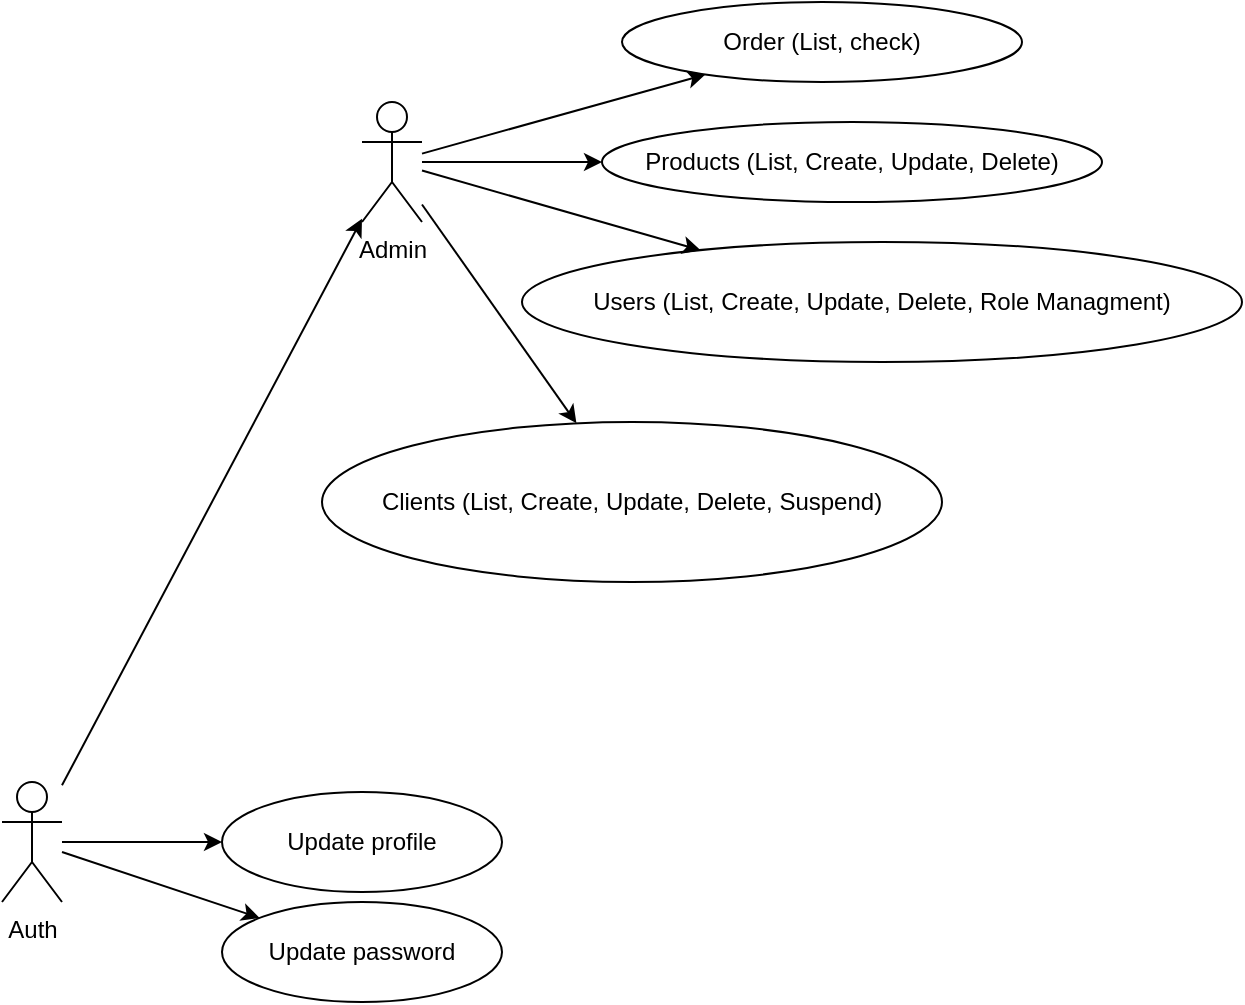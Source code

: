 <mxfile version="13.7.1" type="github"><diagram id="8b03Tkow13UKjE5mg4Dl" name="Page-1"><mxGraphModel dx="868" dy="450" grid="1" gridSize="10" guides="1" tooltips="1" connect="1" arrows="1" fold="1" page="1" pageScale="1" pageWidth="827" pageHeight="1169" math="0" shadow="0"><root><mxCell id="0"/><mxCell id="1" parent="0"/><mxCell id="rLnbmGc92PTrJRex7YPn-1" value="Admin" style="shape=umlActor;verticalLabelPosition=bottom;verticalAlign=top;html=1;outlineConnect=0;" parent="1" vertex="1"><mxGeometry x="220" y="140" width="30" height="60" as="geometry"/></mxCell><mxCell id="rLnbmGc92PTrJRex7YPn-3" value="Order (List, check)" style="ellipse;whiteSpace=wrap;html=1;" parent="1" vertex="1"><mxGeometry x="350" y="90" width="200" height="40" as="geometry"/></mxCell><mxCell id="rLnbmGc92PTrJRex7YPn-4" value="" style="endArrow=classic;html=1;" parent="1" source="rLnbmGc92PTrJRex7YPn-1" target="rLnbmGc92PTrJRex7YPn-3" edge="1"><mxGeometry width="50" height="50" relative="1" as="geometry"><mxPoint x="290" y="210" as="sourcePoint"/><mxPoint x="340" y="160" as="targetPoint"/></mxGeometry></mxCell><mxCell id="rLnbmGc92PTrJRex7YPn-5" value="Products (List, Create, Update, Delete)" style="ellipse;whiteSpace=wrap;html=1;" parent="1" vertex="1"><mxGeometry x="340" y="150" width="250" height="40" as="geometry"/></mxCell><mxCell id="rLnbmGc92PTrJRex7YPn-6" value="" style="endArrow=classic;html=1;" parent="1" source="rLnbmGc92PTrJRex7YPn-1" target="rLnbmGc92PTrJRex7YPn-5" edge="1"><mxGeometry width="50" height="50" relative="1" as="geometry"><mxPoint x="480" y="260" as="sourcePoint"/><mxPoint x="530" y="210" as="targetPoint"/></mxGeometry></mxCell><mxCell id="rLnbmGc92PTrJRex7YPn-7" value="Users (List, Create, Update, Delete, Role Managment)" style="ellipse;whiteSpace=wrap;html=1;" parent="1" vertex="1"><mxGeometry x="300" y="210" width="360" height="60" as="geometry"/></mxCell><mxCell id="rLnbmGc92PTrJRex7YPn-8" value="" style="endArrow=classic;html=1;" parent="1" source="rLnbmGc92PTrJRex7YPn-1" target="rLnbmGc92PTrJRex7YPn-7" edge="1"><mxGeometry width="50" height="50" relative="1" as="geometry"><mxPoint x="480" y="250" as="sourcePoint"/><mxPoint x="530" y="200" as="targetPoint"/></mxGeometry></mxCell><mxCell id="rLnbmGc92PTrJRex7YPn-9" value="Clients (List, Create, Update, Delete, Suspend)" style="ellipse;whiteSpace=wrap;html=1;" parent="1" vertex="1"><mxGeometry x="200" y="300" width="310" height="80" as="geometry"/></mxCell><mxCell id="rLnbmGc92PTrJRex7YPn-11" value="" style="endArrow=classic;html=1;" parent="1" source="rLnbmGc92PTrJRex7YPn-1" target="rLnbmGc92PTrJRex7YPn-9" edge="1"><mxGeometry width="50" height="50" relative="1" as="geometry"><mxPoint x="480" y="250" as="sourcePoint"/><mxPoint x="530" y="200" as="targetPoint"/></mxGeometry></mxCell><mxCell id="rLnbmGc92PTrJRex7YPn-12" value="Auth" style="shape=umlActor;verticalLabelPosition=bottom;verticalAlign=top;html=1;outlineConnect=0;" parent="1" vertex="1"><mxGeometry x="40" y="480" width="30" height="60" as="geometry"/></mxCell><mxCell id="rLnbmGc92PTrJRex7YPn-15" value="Update profile" style="ellipse;whiteSpace=wrap;html=1;" parent="1" vertex="1"><mxGeometry x="150" y="485" width="140" height="50" as="geometry"/></mxCell><mxCell id="rLnbmGc92PTrJRex7YPn-16" value="Update password" style="ellipse;whiteSpace=wrap;html=1;" parent="1" vertex="1"><mxGeometry x="150" y="540" width="140" height="50" as="geometry"/></mxCell><mxCell id="rLnbmGc92PTrJRex7YPn-17" value="" style="endArrow=classic;html=1;" parent="1" source="rLnbmGc92PTrJRex7YPn-12" target="rLnbmGc92PTrJRex7YPn-1" edge="1"><mxGeometry width="50" height="50" relative="1" as="geometry"><mxPoint x="120" y="440" as="sourcePoint"/><mxPoint x="320" y="270" as="targetPoint"/></mxGeometry></mxCell><mxCell id="rLnbmGc92PTrJRex7YPn-18" value="" style="endArrow=classic;html=1;" parent="1" source="rLnbmGc92PTrJRex7YPn-12" target="rLnbmGc92PTrJRex7YPn-15" edge="1"><mxGeometry width="50" height="50" relative="1" as="geometry"><mxPoint x="270" y="600" as="sourcePoint"/><mxPoint x="320" y="550" as="targetPoint"/></mxGeometry></mxCell><mxCell id="rLnbmGc92PTrJRex7YPn-19" value="" style="endArrow=classic;html=1;" parent="1" source="rLnbmGc92PTrJRex7YPn-12" target="rLnbmGc92PTrJRex7YPn-16" edge="1"><mxGeometry width="50" height="50" relative="1" as="geometry"><mxPoint x="270" y="600" as="sourcePoint"/><mxPoint x="320" y="550" as="targetPoint"/></mxGeometry></mxCell></root></mxGraphModel></diagram></mxfile>